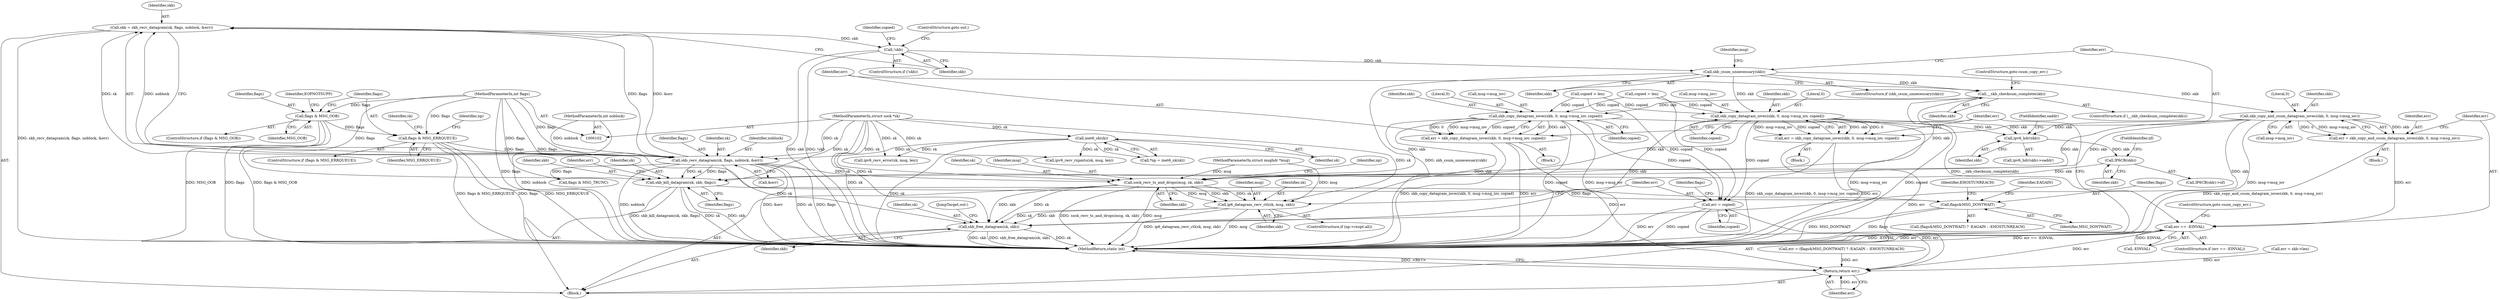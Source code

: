 digraph "0_linux_bceaa90240b6019ed73b49965eac7d167610be69_3@API" {
"1000160" [label="(Call,skb = skb_recv_datagram(sk, flags, noblock, &err))"];
"1000162" [label="(Call,skb_recv_datagram(sk, flags, noblock, &err))"];
"1000114" [label="(Call,inet6_sk(sk))"];
"1000104" [label="(MethodParameterIn,struct sock *sk)"];
"1000135" [label="(Call,flags & MSG_ERRQUEUE)"];
"1000128" [label="(Call,flags & MSG_OOB)"];
"1000108" [label="(MethodParameterIn,int flags)"];
"1000107" [label="(MethodParameterIn,int noblock)"];
"1000169" [label="(Call,!skb)"];
"1000191" [label="(Call,skb_csum_unnecessary(skb))"];
"1000196" [label="(Call,skb_copy_datagram_iovec(skb, 0, msg->msg_iov, copied))"];
"1000194" [label="(Call,err = skb_copy_datagram_iovec(skb, 0, msg->msg_iov, copied))"];
"1000319" [label="(Return,return err;)"];
"1000261" [label="(Call,ipv6_hdr(skb))"];
"1000279" [label="(Call,IP6CB(skb))"];
"1000288" [label="(Call,sock_recv_ts_and_drops(msg, sk, skb))"];
"1000298" [label="(Call,ip6_datagram_recv_ctl(sk, msg, skb))"];
"1000315" [label="(Call,skb_free_datagram(sk, skb))"];
"1000302" [label="(Call,err = copied)"];
"1000212" [label="(Call,__skb_checksum_complete(skb))"];
"1000217" [label="(Call,skb_copy_datagram_iovec(skb, 0, msg->msg_iov, copied))"];
"1000215" [label="(Call,err = skb_copy_datagram_iovec(skb, 0, msg->msg_iov, copied))"];
"1000322" [label="(Call,skb_kill_datagram(sk, skb, flags))"];
"1000329" [label="(Call,flags&MSG_DONTWAIT)"];
"1000228" [label="(Call,skb_copy_and_csum_datagram_iovec(skb, 0, msg->msg_iov))"];
"1000226" [label="(Call,err = skb_copy_and_csum_datagram_iovec(skb, 0, msg->msg_iov))"];
"1000235" [label="(Call,err == -EINVAL)"];
"1000227" [label="(Identifier,err)"];
"1000171" [label="(ControlStructure,goto out;)"];
"1000307" [label="(Identifier,flags)"];
"1000162" [label="(Call,skb_recv_datagram(sk, flags, noblock, &err))"];
"1000160" [label="(Call,skb = skb_recv_datagram(sk, flags, noblock, &err))"];
"1000193" [label="(Block,)"];
"1000202" [label="(Identifier,copied)"];
"1000156" [label="(Call,ipv6_recv_rxpmtu(sk, msg, len))"];
"1000129" [label="(Identifier,flags)"];
"1000295" [label="(Identifier,np)"];
"1000324" [label="(Identifier,skb)"];
"1000330" [label="(Identifier,flags)"];
"1000165" [label="(Identifier,noblock)"];
"1000327" [label="(Identifier,err)"];
"1000302" [label="(Call,err = copied)"];
"1000300" [label="(Identifier,msg)"];
"1000212" [label="(Call,__skb_checksum_complete(skb))"];
"1000194" [label="(Call,err = skb_copy_datagram_iovec(skb, 0, msg->msg_iov, copied))"];
"1000223" [label="(Identifier,copied)"];
"1000218" [label="(Identifier,skb)"];
"1000210" [label="(Block,)"];
"1000139" [label="(Call,ipv6_recv_error(sk, msg, len))"];
"1000262" [label="(Identifier,skb)"];
"1000335" [label="(Identifier,EHOSTUNREACH)"];
"1000260" [label="(Call,ipv6_hdr(skb)->saddr)"];
"1000301" [label="(Identifier,skb)"];
"1000328" [label="(Call,(flags&MSG_DONTWAIT) ? -EAGAIN : -EHOSTUNREACH)"];
"1000326" [label="(Call,err = (flags&MSG_DONTWAIT) ? -EAGAIN : -EHOSTUNREACH)"];
"1000225" [label="(Block,)"];
"1000140" [label="(Identifier,sk)"];
"1000215" [label="(Call,err = skb_copy_datagram_iovec(skb, 0, msg->msg_iov, copied))"];
"1000320" [label="(Identifier,err)"];
"1000281" [label="(FieldIdentifier,iif)"];
"1000168" [label="(ControlStructure,if (!skb))"];
"1000217" [label="(Call,skb_copy_datagram_iovec(skb, 0, msg->msg_iov, copied))"];
"1000137" [label="(Identifier,MSG_ERRQUEUE)"];
"1000234" [label="(ControlStructure,if (err == -EINVAL))"];
"1000288" [label="(Call,sock_recv_ts_and_drops(msg, sk, skb))"];
"1000261" [label="(Call,ipv6_hdr(skb))"];
"1000318" [label="(JumpTarget,out:)"];
"1000214" [label="(ControlStructure,goto csum_copy_err;)"];
"1000146" [label="(Identifier,np)"];
"1000198" [label="(Literal,0)"];
"1000213" [label="(Identifier,skb)"];
"1000323" [label="(Identifier,sk)"];
"1000306" [label="(Call,flags & MSG_TRUNC)"];
"1000127" [label="(ControlStructure,if (flags & MSG_OOB))"];
"1000241" [label="(Identifier,err)"];
"1000178" [label="(Call,copied > len)"];
"1000304" [label="(Identifier,copied)"];
"1000292" [label="(ControlStructure,if (np->rxopt.all))"];
"1000228" [label="(Call,skb_copy_and_csum_datagram_iovec(skb, 0, msg->msg_iov))"];
"1000170" [label="(Identifier,skb)"];
"1000161" [label="(Identifier,skb)"];
"1000115" [label="(Identifier,sk)"];
"1000331" [label="(Identifier,MSG_DONTWAIT)"];
"1000166" [label="(Call,&err)"];
"1000337" [label="(MethodReturn,static int)"];
"1000128" [label="(Call,flags & MSG_OOB)"];
"1000173" [label="(Identifier,copied)"];
"1000299" [label="(Identifier,sk)"];
"1000134" [label="(ControlStructure,if (flags & MSG_ERRQUEUE))"];
"1000322" [label="(Call,skb_kill_datagram(sk, skb, flags))"];
"1000315" [label="(Call,skb_free_datagram(sk, skb))"];
"1000169" [label="(Call,!skb)"];
"1000236" [label="(Identifier,err)"];
"1000280" [label="(Identifier,skb)"];
"1000235" [label="(Call,err == -EINVAL)"];
"1000196" [label="(Call,skb_copy_datagram_iovec(skb, 0, msg->msg_iov, copied))"];
"1000290" [label="(Identifier,sk)"];
"1000309" [label="(Call,err = skb->len)"];
"1000316" [label="(Identifier,sk)"];
"1000289" [label="(Identifier,msg)"];
"1000303" [label="(Identifier,err)"];
"1000219" [label="(Literal,0)"];
"1000164" [label="(Identifier,flags)"];
"1000229" [label="(Identifier,skb)"];
"1000192" [label="(Identifier,skb)"];
"1000195" [label="(Identifier,err)"];
"1000231" [label="(Call,msg->msg_iov)"];
"1000112" [label="(Call,*np = inet6_sk(sk))"];
"1000105" [label="(MethodParameterIn,struct msghdr *msg)"];
"1000182" [label="(Call,copied = len)"];
"1000104" [label="(MethodParameterIn,struct sock *sk)"];
"1000278" [label="(Call,IP6CB(skb)->iif)"];
"1000279" [label="(Call,IP6CB(skb))"];
"1000298" [label="(Call,ip6_datagram_recv_ctl(sk, msg, skb))"];
"1000226" [label="(Call,err = skb_copy_and_csum_datagram_iovec(skb, 0, msg->msg_iov))"];
"1000237" [label="(Call,-EINVAL)"];
"1000135" [label="(Call,flags & MSG_ERRQUEUE)"];
"1000325" [label="(Identifier,flags)"];
"1000207" [label="(Identifier,msg)"];
"1000130" [label="(Identifier,MSG_OOB)"];
"1000211" [label="(ControlStructure,if (__skb_checksum_complete(skb)))"];
"1000291" [label="(Identifier,skb)"];
"1000317" [label="(Identifier,skb)"];
"1000329" [label="(Call,flags&MSG_DONTWAIT)"];
"1000197" [label="(Identifier,skb)"];
"1000216" [label="(Identifier,err)"];
"1000114" [label="(Call,inet6_sk(sk))"];
"1000107" [label="(MethodParameterIn,int noblock)"];
"1000163" [label="(Identifier,sk)"];
"1000190" [label="(ControlStructure,if (skb_csum_unnecessary(skb)))"];
"1000136" [label="(Identifier,flags)"];
"1000191" [label="(Call,skb_csum_unnecessary(skb))"];
"1000133" [label="(Identifier,EOPNOTSUPP)"];
"1000319" [label="(Return,return err;)"];
"1000263" [label="(FieldIdentifier,saddr)"];
"1000199" [label="(Call,msg->msg_iov)"];
"1000220" [label="(Call,msg->msg_iov)"];
"1000333" [label="(Identifier,EAGAIN)"];
"1000230" [label="(Literal,0)"];
"1000108" [label="(MethodParameterIn,int flags)"];
"1000239" [label="(ControlStructure,goto csum_copy_err;)"];
"1000110" [label="(Block,)"];
"1000160" -> "1000110"  [label="AST: "];
"1000160" -> "1000162"  [label="CFG: "];
"1000161" -> "1000160"  [label="AST: "];
"1000162" -> "1000160"  [label="AST: "];
"1000170" -> "1000160"  [label="CFG: "];
"1000160" -> "1000337"  [label="DDG: skb_recv_datagram(sk, flags, noblock, &err)"];
"1000162" -> "1000160"  [label="DDG: sk"];
"1000162" -> "1000160"  [label="DDG: flags"];
"1000162" -> "1000160"  [label="DDG: noblock"];
"1000162" -> "1000160"  [label="DDG: &err"];
"1000160" -> "1000169"  [label="DDG: skb"];
"1000162" -> "1000166"  [label="CFG: "];
"1000163" -> "1000162"  [label="AST: "];
"1000164" -> "1000162"  [label="AST: "];
"1000165" -> "1000162"  [label="AST: "];
"1000166" -> "1000162"  [label="AST: "];
"1000162" -> "1000337"  [label="DDG: flags"];
"1000162" -> "1000337"  [label="DDG: &err"];
"1000162" -> "1000337"  [label="DDG: sk"];
"1000162" -> "1000337"  [label="DDG: noblock"];
"1000114" -> "1000162"  [label="DDG: sk"];
"1000104" -> "1000162"  [label="DDG: sk"];
"1000135" -> "1000162"  [label="DDG: flags"];
"1000108" -> "1000162"  [label="DDG: flags"];
"1000107" -> "1000162"  [label="DDG: noblock"];
"1000162" -> "1000288"  [label="DDG: sk"];
"1000162" -> "1000306"  [label="DDG: flags"];
"1000162" -> "1000315"  [label="DDG: sk"];
"1000162" -> "1000322"  [label="DDG: sk"];
"1000162" -> "1000322"  [label="DDG: flags"];
"1000114" -> "1000112"  [label="AST: "];
"1000114" -> "1000115"  [label="CFG: "];
"1000115" -> "1000114"  [label="AST: "];
"1000112" -> "1000114"  [label="CFG: "];
"1000114" -> "1000337"  [label="DDG: sk"];
"1000114" -> "1000112"  [label="DDG: sk"];
"1000104" -> "1000114"  [label="DDG: sk"];
"1000114" -> "1000139"  [label="DDG: sk"];
"1000114" -> "1000156"  [label="DDG: sk"];
"1000104" -> "1000102"  [label="AST: "];
"1000104" -> "1000337"  [label="DDG: sk"];
"1000104" -> "1000139"  [label="DDG: sk"];
"1000104" -> "1000156"  [label="DDG: sk"];
"1000104" -> "1000288"  [label="DDG: sk"];
"1000104" -> "1000298"  [label="DDG: sk"];
"1000104" -> "1000315"  [label="DDG: sk"];
"1000104" -> "1000322"  [label="DDG: sk"];
"1000135" -> "1000134"  [label="AST: "];
"1000135" -> "1000137"  [label="CFG: "];
"1000136" -> "1000135"  [label="AST: "];
"1000137" -> "1000135"  [label="AST: "];
"1000140" -> "1000135"  [label="CFG: "];
"1000146" -> "1000135"  [label="CFG: "];
"1000135" -> "1000337"  [label="DDG: flags & MSG_ERRQUEUE"];
"1000135" -> "1000337"  [label="DDG: flags"];
"1000135" -> "1000337"  [label="DDG: MSG_ERRQUEUE"];
"1000128" -> "1000135"  [label="DDG: flags"];
"1000108" -> "1000135"  [label="DDG: flags"];
"1000128" -> "1000127"  [label="AST: "];
"1000128" -> "1000130"  [label="CFG: "];
"1000129" -> "1000128"  [label="AST: "];
"1000130" -> "1000128"  [label="AST: "];
"1000133" -> "1000128"  [label="CFG: "];
"1000136" -> "1000128"  [label="CFG: "];
"1000128" -> "1000337"  [label="DDG: MSG_OOB"];
"1000128" -> "1000337"  [label="DDG: flags"];
"1000128" -> "1000337"  [label="DDG: flags & MSG_OOB"];
"1000108" -> "1000128"  [label="DDG: flags"];
"1000108" -> "1000102"  [label="AST: "];
"1000108" -> "1000337"  [label="DDG: flags"];
"1000108" -> "1000306"  [label="DDG: flags"];
"1000108" -> "1000322"  [label="DDG: flags"];
"1000108" -> "1000329"  [label="DDG: flags"];
"1000107" -> "1000102"  [label="AST: "];
"1000107" -> "1000337"  [label="DDG: noblock"];
"1000169" -> "1000168"  [label="AST: "];
"1000169" -> "1000170"  [label="CFG: "];
"1000170" -> "1000169"  [label="AST: "];
"1000171" -> "1000169"  [label="CFG: "];
"1000173" -> "1000169"  [label="CFG: "];
"1000169" -> "1000337"  [label="DDG: !skb"];
"1000169" -> "1000337"  [label="DDG: skb"];
"1000169" -> "1000191"  [label="DDG: skb"];
"1000191" -> "1000190"  [label="AST: "];
"1000191" -> "1000192"  [label="CFG: "];
"1000192" -> "1000191"  [label="AST: "];
"1000195" -> "1000191"  [label="CFG: "];
"1000207" -> "1000191"  [label="CFG: "];
"1000191" -> "1000337"  [label="DDG: skb_csum_unnecessary(skb)"];
"1000191" -> "1000196"  [label="DDG: skb"];
"1000191" -> "1000212"  [label="DDG: skb"];
"1000191" -> "1000228"  [label="DDG: skb"];
"1000196" -> "1000194"  [label="AST: "];
"1000196" -> "1000202"  [label="CFG: "];
"1000197" -> "1000196"  [label="AST: "];
"1000198" -> "1000196"  [label="AST: "];
"1000199" -> "1000196"  [label="AST: "];
"1000202" -> "1000196"  [label="AST: "];
"1000194" -> "1000196"  [label="CFG: "];
"1000196" -> "1000337"  [label="DDG: msg->msg_iov"];
"1000196" -> "1000337"  [label="DDG: copied"];
"1000196" -> "1000194"  [label="DDG: skb"];
"1000196" -> "1000194"  [label="DDG: 0"];
"1000196" -> "1000194"  [label="DDG: msg->msg_iov"];
"1000196" -> "1000194"  [label="DDG: copied"];
"1000178" -> "1000196"  [label="DDG: copied"];
"1000182" -> "1000196"  [label="DDG: copied"];
"1000196" -> "1000261"  [label="DDG: skb"];
"1000196" -> "1000288"  [label="DDG: skb"];
"1000196" -> "1000302"  [label="DDG: copied"];
"1000196" -> "1000315"  [label="DDG: skb"];
"1000194" -> "1000193"  [label="AST: "];
"1000195" -> "1000194"  [label="AST: "];
"1000241" -> "1000194"  [label="CFG: "];
"1000194" -> "1000337"  [label="DDG: err"];
"1000194" -> "1000337"  [label="DDG: skb_copy_datagram_iovec(skb, 0, msg->msg_iov, copied)"];
"1000194" -> "1000319"  [label="DDG: err"];
"1000319" -> "1000110"  [label="AST: "];
"1000319" -> "1000320"  [label="CFG: "];
"1000320" -> "1000319"  [label="AST: "];
"1000337" -> "1000319"  [label="CFG: "];
"1000319" -> "1000337"  [label="DDG: <RET>"];
"1000320" -> "1000319"  [label="DDG: err"];
"1000309" -> "1000319"  [label="DDG: err"];
"1000235" -> "1000319"  [label="DDG: err"];
"1000215" -> "1000319"  [label="DDG: err"];
"1000302" -> "1000319"  [label="DDG: err"];
"1000326" -> "1000319"  [label="DDG: err"];
"1000261" -> "1000260"  [label="AST: "];
"1000261" -> "1000262"  [label="CFG: "];
"1000262" -> "1000261"  [label="AST: "];
"1000263" -> "1000261"  [label="CFG: "];
"1000228" -> "1000261"  [label="DDG: skb"];
"1000217" -> "1000261"  [label="DDG: skb"];
"1000261" -> "1000279"  [label="DDG: skb"];
"1000279" -> "1000278"  [label="AST: "];
"1000279" -> "1000280"  [label="CFG: "];
"1000280" -> "1000279"  [label="AST: "];
"1000281" -> "1000279"  [label="CFG: "];
"1000279" -> "1000288"  [label="DDG: skb"];
"1000288" -> "1000110"  [label="AST: "];
"1000288" -> "1000291"  [label="CFG: "];
"1000289" -> "1000288"  [label="AST: "];
"1000290" -> "1000288"  [label="AST: "];
"1000291" -> "1000288"  [label="AST: "];
"1000295" -> "1000288"  [label="CFG: "];
"1000288" -> "1000337"  [label="DDG: msg"];
"1000288" -> "1000337"  [label="DDG: sock_recv_ts_and_drops(msg, sk, skb)"];
"1000105" -> "1000288"  [label="DDG: msg"];
"1000228" -> "1000288"  [label="DDG: skb"];
"1000217" -> "1000288"  [label="DDG: skb"];
"1000288" -> "1000298"  [label="DDG: sk"];
"1000288" -> "1000298"  [label="DDG: msg"];
"1000288" -> "1000298"  [label="DDG: skb"];
"1000288" -> "1000315"  [label="DDG: sk"];
"1000288" -> "1000315"  [label="DDG: skb"];
"1000298" -> "1000292"  [label="AST: "];
"1000298" -> "1000301"  [label="CFG: "];
"1000299" -> "1000298"  [label="AST: "];
"1000300" -> "1000298"  [label="AST: "];
"1000301" -> "1000298"  [label="AST: "];
"1000303" -> "1000298"  [label="CFG: "];
"1000298" -> "1000337"  [label="DDG: ip6_datagram_recv_ctl(sk, msg, skb)"];
"1000298" -> "1000337"  [label="DDG: msg"];
"1000105" -> "1000298"  [label="DDG: msg"];
"1000298" -> "1000315"  [label="DDG: sk"];
"1000298" -> "1000315"  [label="DDG: skb"];
"1000315" -> "1000110"  [label="AST: "];
"1000315" -> "1000317"  [label="CFG: "];
"1000316" -> "1000315"  [label="AST: "];
"1000317" -> "1000315"  [label="AST: "];
"1000318" -> "1000315"  [label="CFG: "];
"1000315" -> "1000337"  [label="DDG: skb_free_datagram(sk, skb)"];
"1000315" -> "1000337"  [label="DDG: sk"];
"1000315" -> "1000337"  [label="DDG: skb"];
"1000228" -> "1000315"  [label="DDG: skb"];
"1000217" -> "1000315"  [label="DDG: skb"];
"1000302" -> "1000110"  [label="AST: "];
"1000302" -> "1000304"  [label="CFG: "];
"1000303" -> "1000302"  [label="AST: "];
"1000304" -> "1000302"  [label="AST: "];
"1000307" -> "1000302"  [label="CFG: "];
"1000302" -> "1000337"  [label="DDG: copied"];
"1000302" -> "1000337"  [label="DDG: err"];
"1000217" -> "1000302"  [label="DDG: copied"];
"1000178" -> "1000302"  [label="DDG: copied"];
"1000182" -> "1000302"  [label="DDG: copied"];
"1000212" -> "1000211"  [label="AST: "];
"1000212" -> "1000213"  [label="CFG: "];
"1000213" -> "1000212"  [label="AST: "];
"1000214" -> "1000212"  [label="CFG: "];
"1000216" -> "1000212"  [label="CFG: "];
"1000212" -> "1000337"  [label="DDG: __skb_checksum_complete(skb)"];
"1000212" -> "1000217"  [label="DDG: skb"];
"1000212" -> "1000322"  [label="DDG: skb"];
"1000217" -> "1000215"  [label="AST: "];
"1000217" -> "1000223"  [label="CFG: "];
"1000218" -> "1000217"  [label="AST: "];
"1000219" -> "1000217"  [label="AST: "];
"1000220" -> "1000217"  [label="AST: "];
"1000223" -> "1000217"  [label="AST: "];
"1000215" -> "1000217"  [label="CFG: "];
"1000217" -> "1000337"  [label="DDG: copied"];
"1000217" -> "1000337"  [label="DDG: msg->msg_iov"];
"1000217" -> "1000215"  [label="DDG: skb"];
"1000217" -> "1000215"  [label="DDG: 0"];
"1000217" -> "1000215"  [label="DDG: msg->msg_iov"];
"1000217" -> "1000215"  [label="DDG: copied"];
"1000178" -> "1000217"  [label="DDG: copied"];
"1000182" -> "1000217"  [label="DDG: copied"];
"1000215" -> "1000210"  [label="AST: "];
"1000216" -> "1000215"  [label="AST: "];
"1000241" -> "1000215"  [label="CFG: "];
"1000215" -> "1000337"  [label="DDG: err"];
"1000215" -> "1000337"  [label="DDG: skb_copy_datagram_iovec(skb, 0, msg->msg_iov, copied)"];
"1000322" -> "1000110"  [label="AST: "];
"1000322" -> "1000325"  [label="CFG: "];
"1000323" -> "1000322"  [label="AST: "];
"1000324" -> "1000322"  [label="AST: "];
"1000325" -> "1000322"  [label="AST: "];
"1000327" -> "1000322"  [label="CFG: "];
"1000322" -> "1000337"  [label="DDG: skb"];
"1000322" -> "1000337"  [label="DDG: skb_kill_datagram(sk, skb, flags)"];
"1000322" -> "1000337"  [label="DDG: sk"];
"1000228" -> "1000322"  [label="DDG: skb"];
"1000322" -> "1000329"  [label="DDG: flags"];
"1000329" -> "1000328"  [label="AST: "];
"1000329" -> "1000331"  [label="CFG: "];
"1000330" -> "1000329"  [label="AST: "];
"1000331" -> "1000329"  [label="AST: "];
"1000333" -> "1000329"  [label="CFG: "];
"1000335" -> "1000329"  [label="CFG: "];
"1000329" -> "1000337"  [label="DDG: MSG_DONTWAIT"];
"1000329" -> "1000337"  [label="DDG: flags"];
"1000228" -> "1000226"  [label="AST: "];
"1000228" -> "1000231"  [label="CFG: "];
"1000229" -> "1000228"  [label="AST: "];
"1000230" -> "1000228"  [label="AST: "];
"1000231" -> "1000228"  [label="AST: "];
"1000226" -> "1000228"  [label="CFG: "];
"1000228" -> "1000337"  [label="DDG: msg->msg_iov"];
"1000228" -> "1000226"  [label="DDG: skb"];
"1000228" -> "1000226"  [label="DDG: 0"];
"1000228" -> "1000226"  [label="DDG: msg->msg_iov"];
"1000226" -> "1000225"  [label="AST: "];
"1000227" -> "1000226"  [label="AST: "];
"1000236" -> "1000226"  [label="CFG: "];
"1000226" -> "1000337"  [label="DDG: skb_copy_and_csum_datagram_iovec(skb, 0, msg->msg_iov)"];
"1000226" -> "1000235"  [label="DDG: err"];
"1000235" -> "1000234"  [label="AST: "];
"1000235" -> "1000237"  [label="CFG: "];
"1000236" -> "1000235"  [label="AST: "];
"1000237" -> "1000235"  [label="AST: "];
"1000239" -> "1000235"  [label="CFG: "];
"1000241" -> "1000235"  [label="CFG: "];
"1000235" -> "1000337"  [label="DDG: -EINVAL"];
"1000235" -> "1000337"  [label="DDG: err"];
"1000235" -> "1000337"  [label="DDG: err == -EINVAL"];
"1000237" -> "1000235"  [label="DDG: EINVAL"];
}

